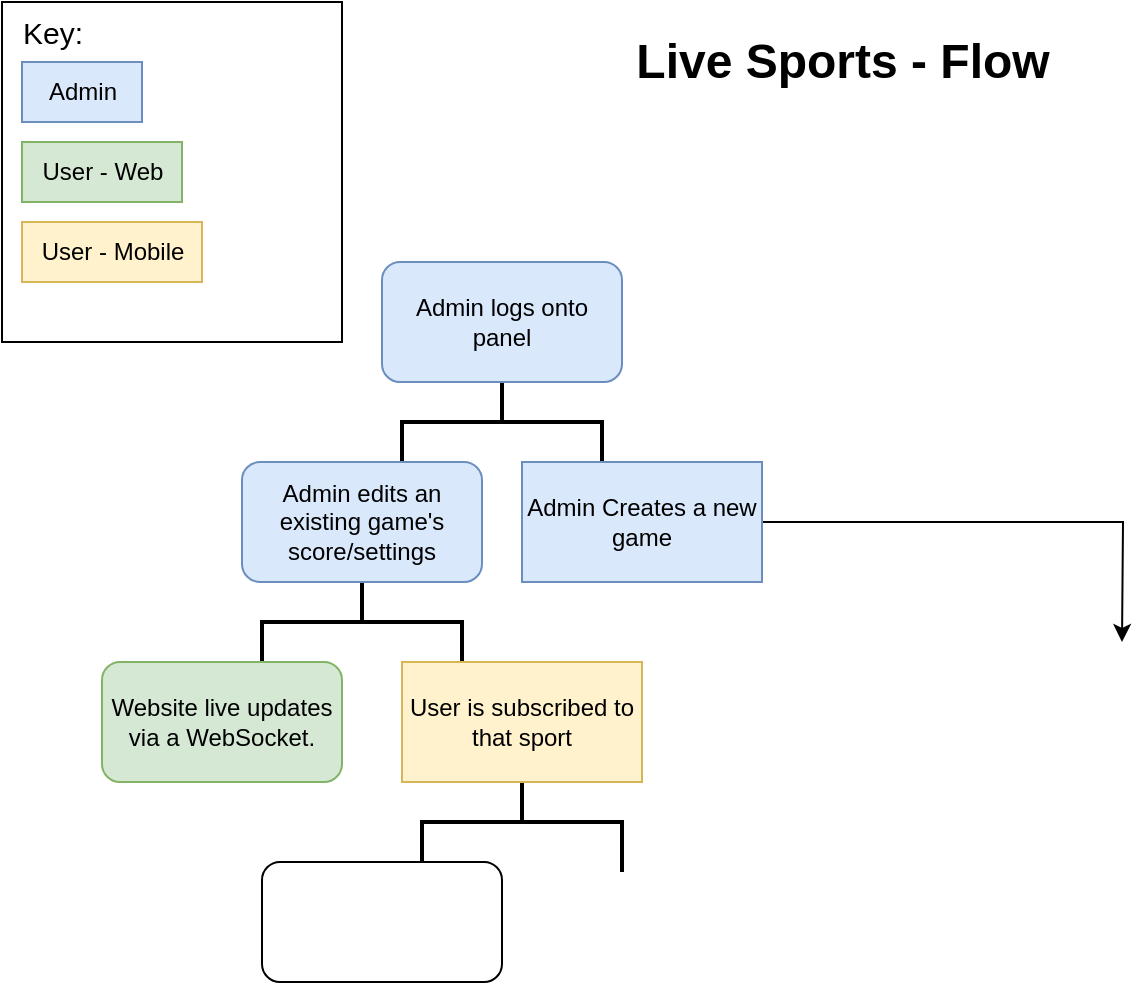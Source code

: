 <mxfile version="20.3.3" type="github">
  <diagram id="ZoijWgZR32y4va5hffM9" name="Page-1">
    <mxGraphModel dx="1006" dy="677" grid="1" gridSize="10" guides="1" tooltips="1" connect="1" arrows="1" fold="1" page="1" pageScale="1" pageWidth="850" pageHeight="1100" math="0" shadow="0">
      <root>
        <mxCell id="0" />
        <mxCell id="1" parent="0" />
        <mxCell id="94rV8oXowhxHJuVNh93p-13" value="" style="strokeWidth=2;html=1;shape=mxgraph.flowchart.annotation_2;align=left;labelPosition=right;pointerEvents=1;rotation=90;" vertex="1" parent="1">
          <mxGeometry x="235" y="360" width="50" height="100" as="geometry" />
        </mxCell>
        <mxCell id="94rV8oXowhxHJuVNh93p-3" value="" style="strokeWidth=2;html=1;shape=mxgraph.flowchart.annotation_2;align=left;labelPosition=right;pointerEvents=1;rotation=90;" vertex="1" parent="1">
          <mxGeometry x="155" y="260" width="50" height="100" as="geometry" />
        </mxCell>
        <mxCell id="UEzdxqP7-3Au7_6uFxmp-8" value="" style="strokeWidth=2;html=1;shape=mxgraph.flowchart.annotation_2;align=left;labelPosition=right;pointerEvents=1;rotation=90;" parent="1" vertex="1">
          <mxGeometry x="225" y="160" width="50" height="100" as="geometry" />
        </mxCell>
        <mxCell id="UEzdxqP7-3Au7_6uFxmp-2" value="Live Sports - Flow" style="text;strokeColor=none;fillColor=none;html=1;fontSize=24;fontStyle=1;verticalAlign=middle;align=center;" parent="1" vertex="1">
          <mxGeometry x="370" y="10" width="100" height="40" as="geometry" />
        </mxCell>
        <mxCell id="UEzdxqP7-3Au7_6uFxmp-7" value="Admin logs onto panel" style="rounded=1;whiteSpace=wrap;html=1;fillColor=#dae8fc;strokeColor=#6c8ebf;" parent="1" vertex="1">
          <mxGeometry x="190" y="130" width="120" height="60" as="geometry" />
        </mxCell>
        <mxCell id="UEzdxqP7-3Au7_6uFxmp-9" value="Admin edits an existing game&#39;s score/settings" style="rounded=1;whiteSpace=wrap;html=1;fillColor=#dae8fc;strokeColor=#6c8ebf;" parent="1" vertex="1">
          <mxGeometry x="120" y="230" width="120" height="60" as="geometry" />
        </mxCell>
        <mxCell id="94rV8oXowhxHJuVNh93p-8" style="edgeStyle=orthogonalEdgeStyle;rounded=0;orthogonalLoop=1;jettySize=auto;html=1;" edge="1" parent="1" source="UEzdxqP7-3Au7_6uFxmp-10">
          <mxGeometry relative="1" as="geometry">
            <mxPoint x="560" y="320" as="targetPoint" />
          </mxGeometry>
        </mxCell>
        <mxCell id="UEzdxqP7-3Au7_6uFxmp-10" value="Admin Creates a new game" style="whiteSpace=wrap;html=1;fillColor=#dae8fc;strokeColor=#6c8ebf;" parent="1" vertex="1">
          <mxGeometry x="260" y="230" width="120" height="60" as="geometry" />
        </mxCell>
        <mxCell id="UEzdxqP7-3Au7_6uFxmp-17" value="" style="whiteSpace=wrap;html=1;aspect=fixed;fontSize=15;" parent="1" vertex="1">
          <mxGeometry width="170" height="170" as="geometry" />
        </mxCell>
        <mxCell id="UEzdxqP7-3Au7_6uFxmp-5" value="Admin" style="text;html=1;align=center;verticalAlign=middle;resizable=0;points=[];autosize=1;strokeColor=#6c8ebf;fillColor=#dae8fc;" parent="1" vertex="1">
          <mxGeometry x="10" y="30" width="60" height="30" as="geometry" />
        </mxCell>
        <mxCell id="UEzdxqP7-3Au7_6uFxmp-18" value="Key:" style="text;html=1;align=center;verticalAlign=middle;resizable=0;points=[];autosize=1;strokeColor=none;fillColor=none;fontSize=15;" parent="1" vertex="1">
          <mxGeometry width="50" height="30" as="geometry" />
        </mxCell>
        <mxCell id="94rV8oXowhxHJuVNh93p-1" value="Website live updates via a WebSocket." style="whiteSpace=wrap;html=1;fillColor=#d5e8d4;strokeColor=#82b366;rounded=1;" vertex="1" parent="1">
          <mxGeometry x="50" y="330" width="120" height="60" as="geometry" />
        </mxCell>
        <mxCell id="94rV8oXowhxHJuVNh93p-5" value="User - Web" style="text;html=1;align=center;verticalAlign=middle;resizable=0;points=[];autosize=1;strokeColor=#82b366;fillColor=#d5e8d4;" vertex="1" parent="1">
          <mxGeometry x="10" y="70" width="80" height="30" as="geometry" />
        </mxCell>
        <mxCell id="94rV8oXowhxHJuVNh93p-11" value="User - Mobile" style="text;html=1;align=center;verticalAlign=middle;resizable=0;points=[];autosize=1;strokeColor=#d6b656;fillColor=#fff2cc;" vertex="1" parent="1">
          <mxGeometry x="10" y="110" width="90" height="30" as="geometry" />
        </mxCell>
        <mxCell id="94rV8oXowhxHJuVNh93p-12" value="User is subscribed to that sport" style="rounded=0;whiteSpace=wrap;html=1;fillColor=#fff2cc;strokeColor=#d6b656;" vertex="1" parent="1">
          <mxGeometry x="200" y="330" width="120" height="60" as="geometry" />
        </mxCell>
        <mxCell id="94rV8oXowhxHJuVNh93p-14" value="" style="rounded=1;whiteSpace=wrap;html=1;" vertex="1" parent="1">
          <mxGeometry x="130" y="430" width="120" height="60" as="geometry" />
        </mxCell>
      </root>
    </mxGraphModel>
  </diagram>
</mxfile>
